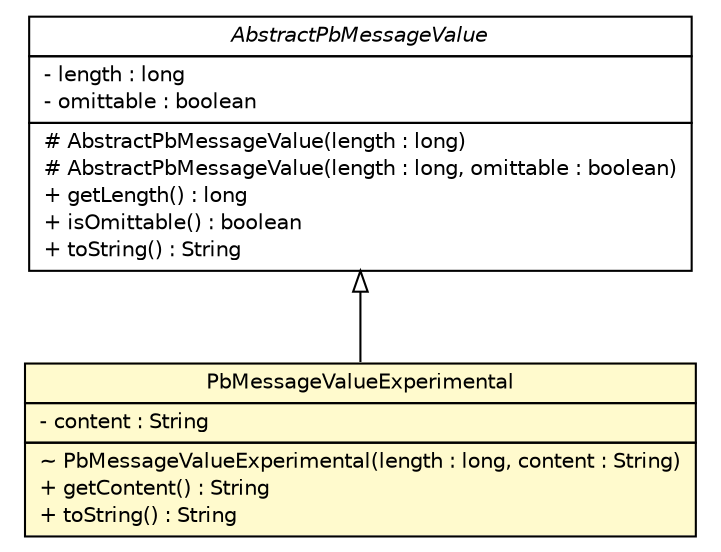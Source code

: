 #!/usr/local/bin/dot
#
# Class diagram 
# Generated by UMLGraph version R5_6 (http://www.umlgraph.org/)
#

digraph G {
	edge [fontname="Helvetica",fontsize=10,labelfontname="Helvetica",labelfontsize=10];
	node [fontname="Helvetica",fontsize=10,shape=plaintext];
	nodesep=0.25;
	ranksep=0.5;
	// org.ietf.nea.pb.message.AbstractPbMessageValue
	c120720 [label=<<table title="org.ietf.nea.pb.message.AbstractPbMessageValue" border="0" cellborder="1" cellspacing="0" cellpadding="2" port="p" href="./AbstractPbMessageValue.html">
		<tr><td><table border="0" cellspacing="0" cellpadding="1">
<tr><td align="center" balign="center"><font face="Helvetica-Oblique"> AbstractPbMessageValue </font></td></tr>
		</table></td></tr>
		<tr><td><table border="0" cellspacing="0" cellpadding="1">
<tr><td align="left" balign="left"> - length : long </td></tr>
<tr><td align="left" balign="left"> - omittable : boolean </td></tr>
		</table></td></tr>
		<tr><td><table border="0" cellspacing="0" cellpadding="1">
<tr><td align="left" balign="left"> # AbstractPbMessageValue(length : long) </td></tr>
<tr><td align="left" balign="left"> # AbstractPbMessageValue(length : long, omittable : boolean) </td></tr>
<tr><td align="left" balign="left"> + getLength() : long </td></tr>
<tr><td align="left" balign="left"> + isOmittable() : boolean </td></tr>
<tr><td align="left" balign="left"> + toString() : String </td></tr>
		</table></td></tr>
		</table>>, URL="./AbstractPbMessageValue.html", fontname="Helvetica", fontcolor="black", fontsize=10.0];
	// org.ietf.nea.pb.message.PbMessageValueExperimental
	c120725 [label=<<table title="org.ietf.nea.pb.message.PbMessageValueExperimental" border="0" cellborder="1" cellspacing="0" cellpadding="2" port="p" bgcolor="lemonChiffon" href="./PbMessageValueExperimental.html">
		<tr><td><table border="0" cellspacing="0" cellpadding="1">
<tr><td align="center" balign="center"> PbMessageValueExperimental </td></tr>
		</table></td></tr>
		<tr><td><table border="0" cellspacing="0" cellpadding="1">
<tr><td align="left" balign="left"> - content : String </td></tr>
		</table></td></tr>
		<tr><td><table border="0" cellspacing="0" cellpadding="1">
<tr><td align="left" balign="left"> ~ PbMessageValueExperimental(length : long, content : String) </td></tr>
<tr><td align="left" balign="left"> + getContent() : String </td></tr>
<tr><td align="left" balign="left"> + toString() : String </td></tr>
		</table></td></tr>
		</table>>, URL="./PbMessageValueExperimental.html", fontname="Helvetica", fontcolor="black", fontsize=10.0];
	//org.ietf.nea.pb.message.PbMessageValueExperimental extends org.ietf.nea.pb.message.AbstractPbMessageValue
	c120720:p -> c120725:p [dir=back,arrowtail=empty];
}


